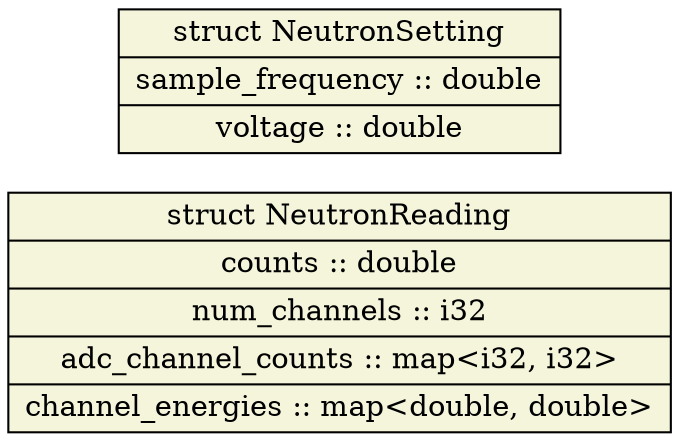 digraph "neutron_sensor" {
node [style=filled, shape=record];
edge [arrowsize=0.5];
rankdir=LR
node [fillcolor=beige];
NeutronReading [label="struct NeutronReading|<field_counts>counts :: double|<field_num_channels>num_channels :: i32|<field_adc_channel_counts>adc_channel_counts :: map\<i32, i32\>|<field_channel_energies>channel_energies :: map\<double, double\>"];
node [fillcolor=beige];
NeutronSetting [label="struct NeutronSetting|<field_sample_frequency>sample_frequency :: double|<field_voltage>voltage :: double"];
}
